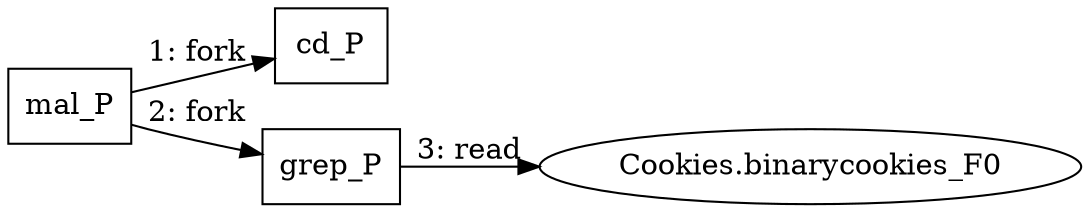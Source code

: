 digraph "T1555.003#2" {
rankdir="LR"
size="9"
fixedsize="false"
splines="true"
nodesep=0.3
ranksep=0
fontsize=10
overlap="scalexy"
engine= "neato"
	"mal_P" [node_type=Process shape=box]
	"cd_P" [node_type=Process shape=box]
	"grep_P" [node_type=Process shape=box]
	"Cookies.binarycookies_F0" [node_type=File shape=ellipse]
	"mal_P" -> "cd_P" [label="1: fork"]
	"mal_P" -> "grep_P" [label="2: fork"]
	"grep_P" -> "Cookies.binarycookies_F0" [label="3: read"]
}
